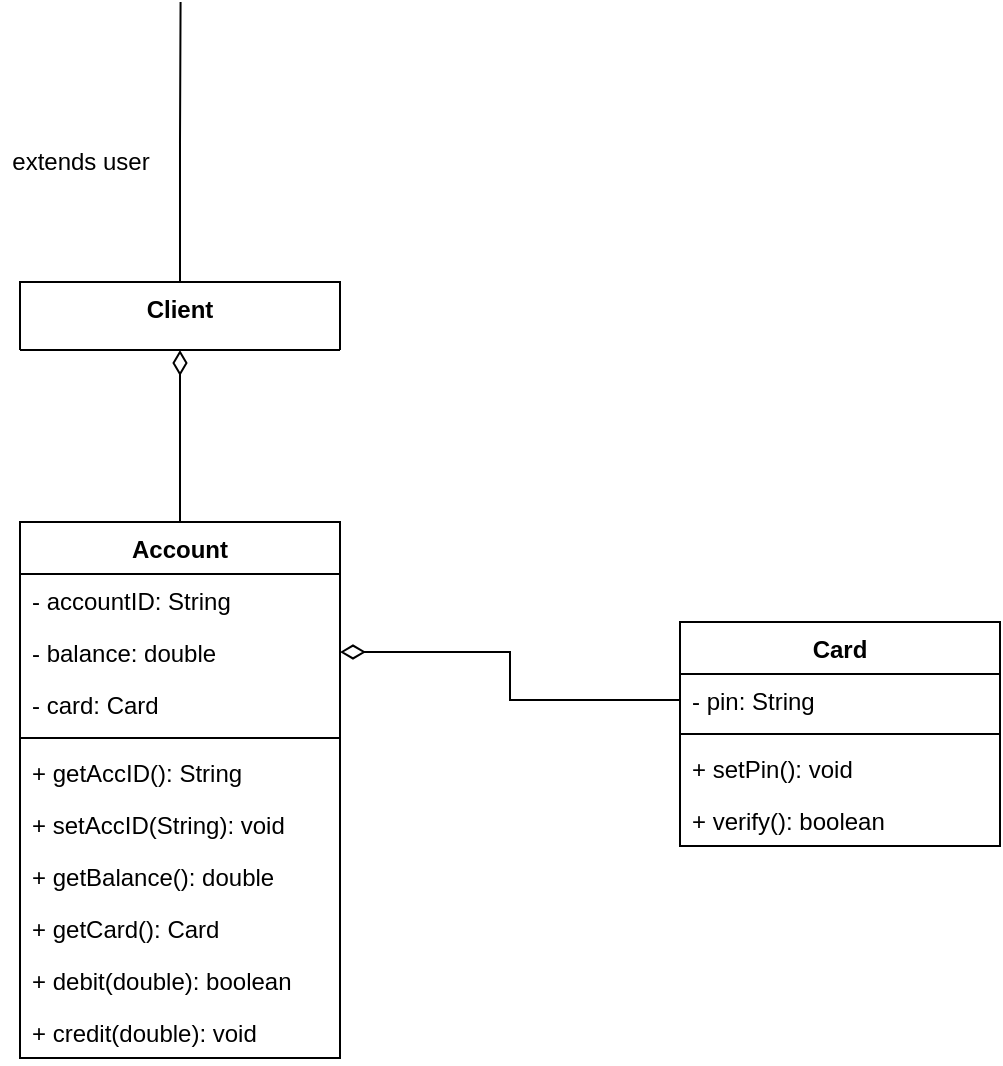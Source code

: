 <mxfile version="14.6.13" type="github">
  <diagram id="h-ignf4RVYPq0kKB6zQT" name="Page-1">
    <mxGraphModel dx="496" dy="-853" grid="1" gridSize="10" guides="1" tooltips="1" connect="1" arrows="1" fold="1" page="1" pageScale="1" pageWidth="850" pageHeight="1100" math="0" shadow="0">
      <root>
        <mxCell id="0" />
        <mxCell id="1" parent="0" />
        <mxCell id="Rwj4zuNxI9VzILskqL5i-1" value="Card" style="swimlane;fontStyle=1;align=center;verticalAlign=top;childLayout=stackLayout;horizontal=1;startSize=26;horizontalStack=0;resizeParent=1;resizeParentMax=0;resizeLast=0;collapsible=1;marginBottom=0;" parent="1" vertex="1">
          <mxGeometry x="520" y="1410" width="160" height="112" as="geometry" />
        </mxCell>
        <mxCell id="Rwj4zuNxI9VzILskqL5i-2" value="- pin: String" style="text;strokeColor=none;fillColor=none;align=left;verticalAlign=top;spacingLeft=4;spacingRight=4;overflow=hidden;rotatable=0;points=[[0,0.5],[1,0.5]];portConstraint=eastwest;" parent="Rwj4zuNxI9VzILskqL5i-1" vertex="1">
          <mxGeometry y="26" width="160" height="26" as="geometry" />
        </mxCell>
        <mxCell id="Rwj4zuNxI9VzILskqL5i-3" value="" style="line;strokeWidth=1;fillColor=none;align=left;verticalAlign=middle;spacingTop=-1;spacingLeft=3;spacingRight=3;rotatable=0;labelPosition=right;points=[];portConstraint=eastwest;" parent="Rwj4zuNxI9VzILskqL5i-1" vertex="1">
          <mxGeometry y="52" width="160" height="8" as="geometry" />
        </mxCell>
        <mxCell id="Rwj4zuNxI9VzILskqL5i-4" value="+ setPin(): void" style="text;strokeColor=none;fillColor=none;align=left;verticalAlign=top;spacingLeft=4;spacingRight=4;overflow=hidden;rotatable=0;points=[[0,0.5],[1,0.5]];portConstraint=eastwest;" parent="Rwj4zuNxI9VzILskqL5i-1" vertex="1">
          <mxGeometry y="60" width="160" height="26" as="geometry" />
        </mxCell>
        <mxCell id="Rwj4zuNxI9VzILskqL5i-26" value="+ verify(): boolean" style="text;strokeColor=none;fillColor=none;align=left;verticalAlign=top;spacingLeft=4;spacingRight=4;overflow=hidden;rotatable=0;points=[[0,0.5],[1,0.5]];portConstraint=eastwest;" parent="Rwj4zuNxI9VzILskqL5i-1" vertex="1">
          <mxGeometry y="86" width="160" height="26" as="geometry" />
        </mxCell>
        <mxCell id="Rwj4zuNxI9VzILskqL5i-24" style="edgeStyle=orthogonalEdgeStyle;rounded=0;orthogonalLoop=1;jettySize=auto;html=1;exitX=0.5;exitY=0;exitDx=0;exitDy=0;entryX=0.5;entryY=1;entryDx=0;entryDy=0;endArrow=diamondThin;endFill=0;endSize=10;" parent="1" source="Rwj4zuNxI9VzILskqL5i-5" target="Rwj4zuNxI9VzILskqL5i-17" edge="1">
          <mxGeometry relative="1" as="geometry" />
        </mxCell>
        <mxCell id="Rwj4zuNxI9VzILskqL5i-5" value="Account" style="swimlane;fontStyle=1;align=center;verticalAlign=top;childLayout=stackLayout;horizontal=1;startSize=26;horizontalStack=0;resizeParent=1;resizeParentMax=0;resizeLast=0;collapsible=1;marginBottom=0;" parent="1" vertex="1">
          <mxGeometry x="190" y="1360" width="160" height="268" as="geometry" />
        </mxCell>
        <mxCell id="Rwj4zuNxI9VzILskqL5i-6" value="- accountID: String" style="text;strokeColor=none;fillColor=none;align=left;verticalAlign=top;spacingLeft=4;spacingRight=4;overflow=hidden;rotatable=0;points=[[0,0.5],[1,0.5]];portConstraint=eastwest;" parent="Rwj4zuNxI9VzILskqL5i-5" vertex="1">
          <mxGeometry y="26" width="160" height="26" as="geometry" />
        </mxCell>
        <mxCell id="Rwj4zuNxI9VzILskqL5i-7" value="- balance: double" style="text;strokeColor=none;fillColor=none;align=left;verticalAlign=top;spacingLeft=4;spacingRight=4;overflow=hidden;rotatable=0;points=[[0,0.5],[1,0.5]];portConstraint=eastwest;" parent="Rwj4zuNxI9VzILskqL5i-5" vertex="1">
          <mxGeometry y="52" width="160" height="26" as="geometry" />
        </mxCell>
        <mxCell id="Rwj4zuNxI9VzILskqL5i-8" value="- card: Card" style="text;strokeColor=none;fillColor=none;align=left;verticalAlign=top;spacingLeft=4;spacingRight=4;overflow=hidden;rotatable=0;points=[[0,0.5],[1,0.5]];portConstraint=eastwest;" parent="Rwj4zuNxI9VzILskqL5i-5" vertex="1">
          <mxGeometry y="78" width="160" height="26" as="geometry" />
        </mxCell>
        <mxCell id="Rwj4zuNxI9VzILskqL5i-9" value="" style="line;strokeWidth=1;fillColor=none;align=left;verticalAlign=middle;spacingTop=-1;spacingLeft=3;spacingRight=3;rotatable=0;labelPosition=right;points=[];portConstraint=eastwest;" parent="Rwj4zuNxI9VzILskqL5i-5" vertex="1">
          <mxGeometry y="104" width="160" height="8" as="geometry" />
        </mxCell>
        <mxCell id="Rwj4zuNxI9VzILskqL5i-10" value="+ getAccID(): String" style="text;strokeColor=none;fillColor=none;align=left;verticalAlign=top;spacingLeft=4;spacingRight=4;overflow=hidden;rotatable=0;points=[[0,0.5],[1,0.5]];portConstraint=eastwest;" parent="Rwj4zuNxI9VzILskqL5i-5" vertex="1">
          <mxGeometry y="112" width="160" height="26" as="geometry" />
        </mxCell>
        <mxCell id="Rwj4zuNxI9VzILskqL5i-11" value="+ setAccID(String): void" style="text;strokeColor=none;fillColor=none;align=left;verticalAlign=top;spacingLeft=4;spacingRight=4;overflow=hidden;rotatable=0;points=[[0,0.5],[1,0.5]];portConstraint=eastwest;" parent="Rwj4zuNxI9VzILskqL5i-5" vertex="1">
          <mxGeometry y="138" width="160" height="26" as="geometry" />
        </mxCell>
        <mxCell id="Rwj4zuNxI9VzILskqL5i-12" value="+ getBalance(): double" style="text;strokeColor=none;fillColor=none;align=left;verticalAlign=top;spacingLeft=4;spacingRight=4;overflow=hidden;rotatable=0;points=[[0,0.5],[1,0.5]];portConstraint=eastwest;" parent="Rwj4zuNxI9VzILskqL5i-5" vertex="1">
          <mxGeometry y="164" width="160" height="26" as="geometry" />
        </mxCell>
        <mxCell id="D5kUluI-HZD2hifnqp9r-1" value="+ getCard(): Card" style="text;strokeColor=none;fillColor=none;align=left;verticalAlign=top;spacingLeft=4;spacingRight=4;overflow=hidden;rotatable=0;points=[[0,0.5],[1,0.5]];portConstraint=eastwest;" vertex="1" parent="Rwj4zuNxI9VzILskqL5i-5">
          <mxGeometry y="190" width="160" height="26" as="geometry" />
        </mxCell>
        <mxCell id="Rwj4zuNxI9VzILskqL5i-13" value="+ debit(double): boolean" style="text;strokeColor=none;fillColor=none;align=left;verticalAlign=top;spacingLeft=4;spacingRight=4;overflow=hidden;rotatable=0;points=[[0,0.5],[1,0.5]];portConstraint=eastwest;" parent="Rwj4zuNxI9VzILskqL5i-5" vertex="1">
          <mxGeometry y="216" width="160" height="26" as="geometry" />
        </mxCell>
        <mxCell id="Rwj4zuNxI9VzILskqL5i-14" value="+ credit(double): void" style="text;strokeColor=none;fillColor=none;align=left;verticalAlign=top;spacingLeft=4;spacingRight=4;overflow=hidden;rotatable=0;points=[[0,0.5],[1,0.5]];portConstraint=eastwest;" parent="Rwj4zuNxI9VzILskqL5i-5" vertex="1">
          <mxGeometry y="242" width="160" height="26" as="geometry" />
        </mxCell>
        <mxCell id="Rwj4zuNxI9VzILskqL5i-22" style="edgeStyle=orthogonalEdgeStyle;rounded=0;orthogonalLoop=1;jettySize=auto;html=1;exitX=0.5;exitY=0;exitDx=0;exitDy=0;endArrow=none;endFill=0;" parent="1" source="Rwj4zuNxI9VzILskqL5i-17" edge="1">
          <mxGeometry relative="1" as="geometry">
            <mxPoint x="270.286" y="1100" as="targetPoint" />
          </mxGeometry>
        </mxCell>
        <mxCell id="Rwj4zuNxI9VzILskqL5i-17" value="Client" style="swimlane;fontStyle=1;align=center;verticalAlign=top;childLayout=stackLayout;horizontal=1;startSize=34;horizontalStack=0;resizeParent=1;resizeParentMax=0;resizeLast=0;collapsible=1;marginBottom=0;" parent="1" vertex="1">
          <mxGeometry x="190" y="1240" width="160" height="34" as="geometry" />
        </mxCell>
        <mxCell id="Rwj4zuNxI9VzILskqL5i-23" value="extends user" style="text;html=1;align=center;verticalAlign=middle;resizable=0;points=[];autosize=1;strokeColor=none;" parent="1" vertex="1">
          <mxGeometry x="180" y="1170" width="80" height="20" as="geometry" />
        </mxCell>
        <mxCell id="Rwj4zuNxI9VzILskqL5i-25" style="edgeStyle=orthogonalEdgeStyle;rounded=0;orthogonalLoop=1;jettySize=auto;html=1;exitX=0;exitY=0.5;exitDx=0;exitDy=0;entryX=1;entryY=0.5;entryDx=0;entryDy=0;endArrow=diamondThin;endFill=0;endSize=10;" parent="1" source="Rwj4zuNxI9VzILskqL5i-2" target="Rwj4zuNxI9VzILskqL5i-7" edge="1">
          <mxGeometry relative="1" as="geometry" />
        </mxCell>
      </root>
    </mxGraphModel>
  </diagram>
</mxfile>
